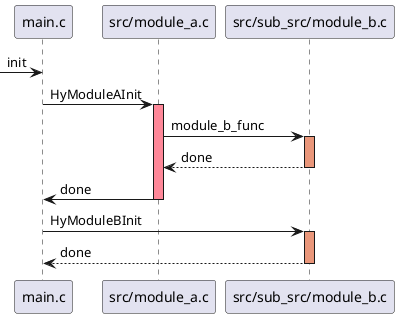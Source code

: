 @startuml

' 变量定义 '
!$main              = "main.c"

!$module_a          = "src/module_a.c"
!$module_a_color    = "#ff8899"

!$module_b          = "src/sub_src/module_b.c"
!$module_b_color    = "#DarkSalmon"

[-> "$main": init

participant "$main"

' module_a init'
"$main" -> "$module_a": HyModuleAInit

activate "$module_a" $module_a_color
"$module_a" -> "$module_b": module_b_func

activate "$module_b" $module_b_color
"$module_b" --> "$module_a": done
deactivate "$module_b"

"$module_a" -> "$main": done
deactivate "$module_a"

' module_b init'
"$main" -> "$module_b": HyModuleBInit

activate "$module_b" $module_b_color
"$module_b" --> "$main": done
deactivate "$module_b"

@enduml
